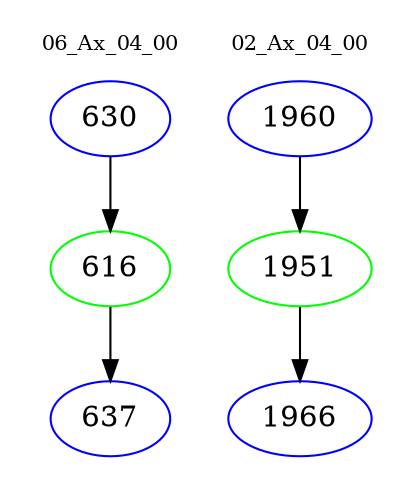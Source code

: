 digraph{
subgraph cluster_0 {
color = white
label = "06_Ax_04_00";
fontsize=10;
T0_630 [label="630", color="blue"]
T0_630 -> T0_616 [color="black"]
T0_616 [label="616", color="green"]
T0_616 -> T0_637 [color="black"]
T0_637 [label="637", color="blue"]
}
subgraph cluster_1 {
color = white
label = "02_Ax_04_00";
fontsize=10;
T1_1960 [label="1960", color="blue"]
T1_1960 -> T1_1951 [color="black"]
T1_1951 [label="1951", color="green"]
T1_1951 -> T1_1966 [color="black"]
T1_1966 [label="1966", color="blue"]
}
}
